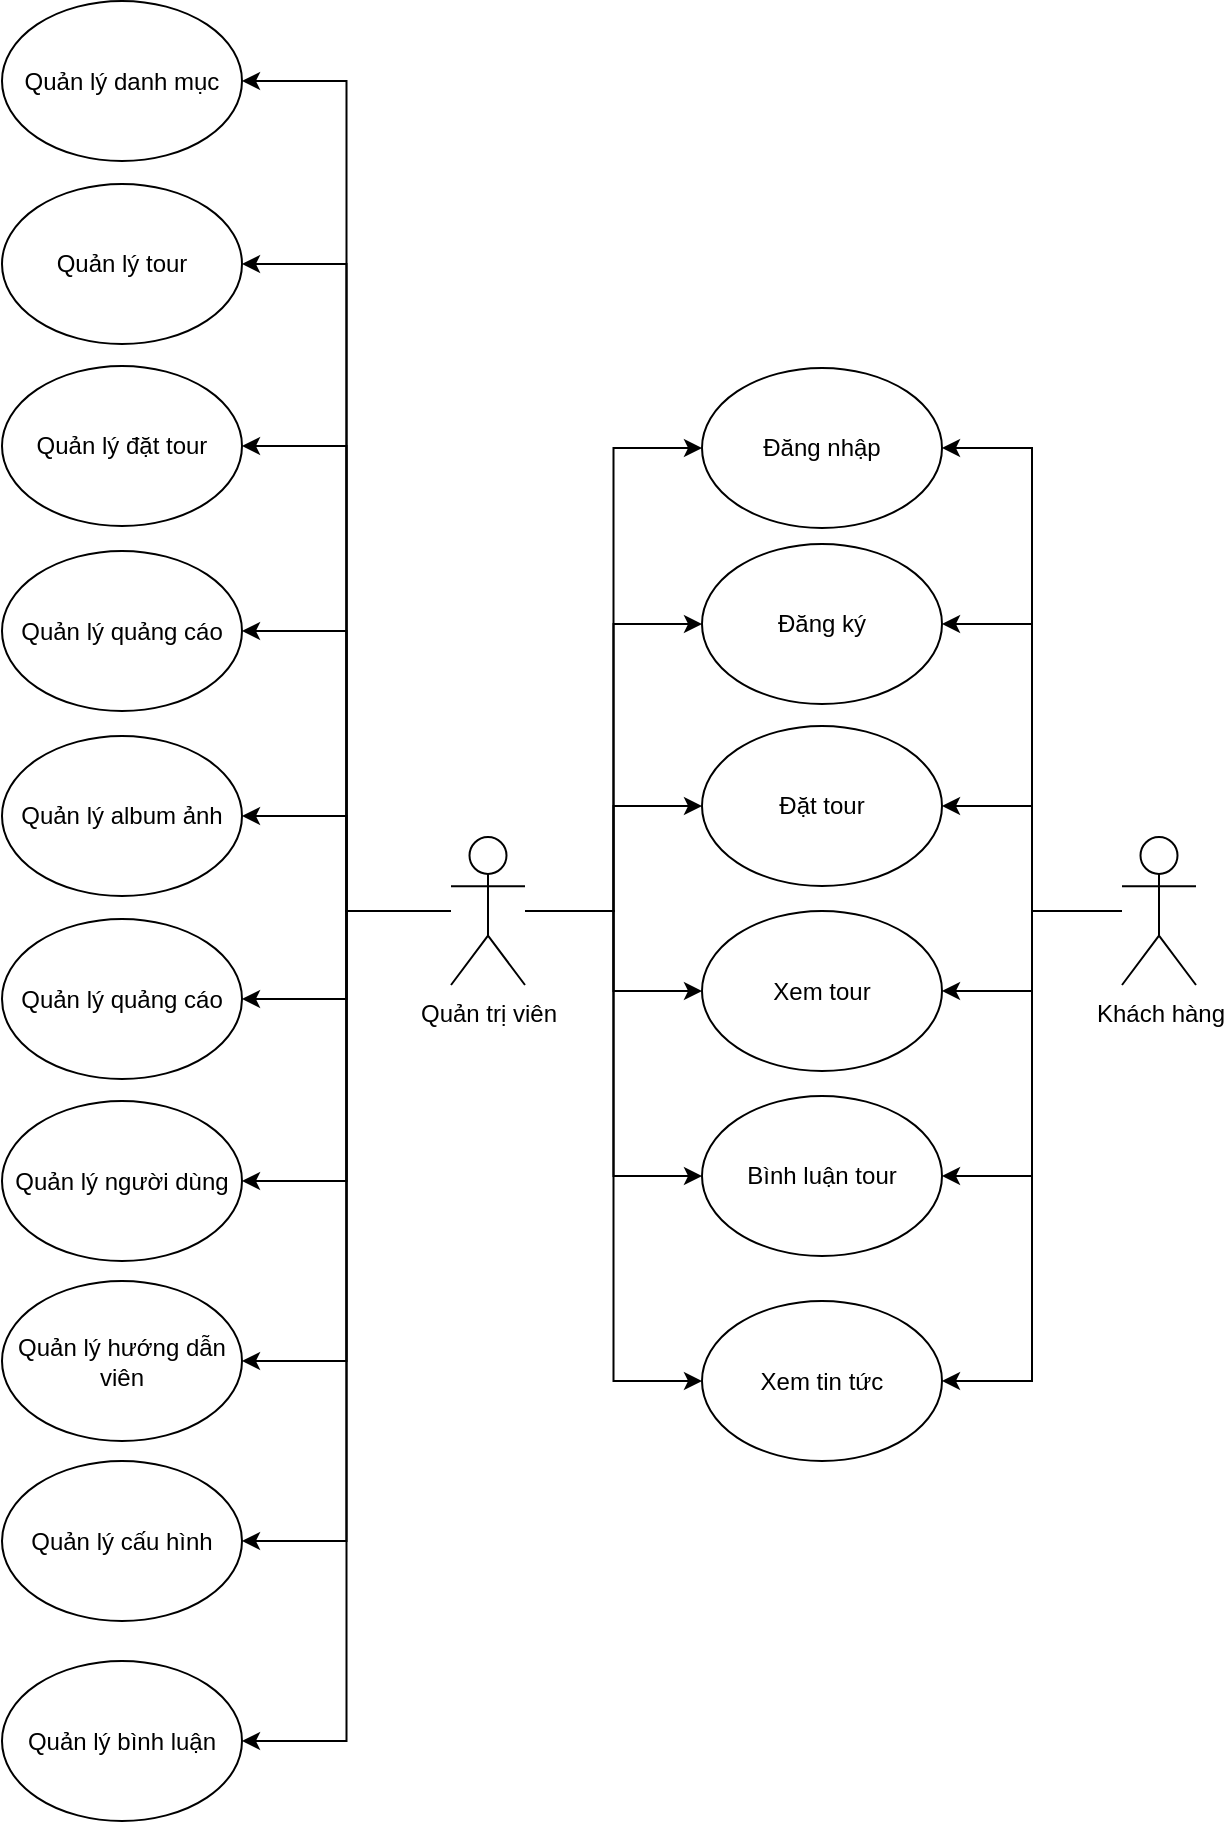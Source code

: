 <mxfile version="12.2.2" type="github" pages="1">
  <diagram id="GRNaxRGAWvOVpGVeaU-O" name="Page-1">
    <mxGraphModel dx="2011" dy="1114" grid="1" gridSize="10" guides="1" tooltips="1" connect="1" arrows="1" fold="1" page="1" pageScale="1" pageWidth="827" pageHeight="1169" math="0" shadow="0">
      <root>
        <mxCell id="0"/>
        <mxCell id="1" parent="0"/>
        <mxCell id="oL0Hp4HcCtOk8BwhhGyv-21" style="edgeStyle=orthogonalEdgeStyle;rounded=0;orthogonalLoop=1;jettySize=auto;html=1;entryX=1;entryY=0.5;entryDx=0;entryDy=0;" parent="1" source="oL0Hp4HcCtOk8BwhhGyv-1" target="oL0Hp4HcCtOk8BwhhGyv-7" edge="1">
          <mxGeometry relative="1" as="geometry"/>
        </mxCell>
        <mxCell id="oL0Hp4HcCtOk8BwhhGyv-22" style="edgeStyle=orthogonalEdgeStyle;rounded=0;orthogonalLoop=1;jettySize=auto;html=1;" parent="1" source="oL0Hp4HcCtOk8BwhhGyv-1" target="oL0Hp4HcCtOk8BwhhGyv-8" edge="1">
          <mxGeometry relative="1" as="geometry"/>
        </mxCell>
        <mxCell id="oL0Hp4HcCtOk8BwhhGyv-23" style="edgeStyle=orthogonalEdgeStyle;rounded=0;orthogonalLoop=1;jettySize=auto;html=1;entryX=1;entryY=0.5;entryDx=0;entryDy=0;" parent="1" source="oL0Hp4HcCtOk8BwhhGyv-1" target="oL0Hp4HcCtOk8BwhhGyv-9" edge="1">
          <mxGeometry relative="1" as="geometry"/>
        </mxCell>
        <mxCell id="oL0Hp4HcCtOk8BwhhGyv-24" style="edgeStyle=orthogonalEdgeStyle;rounded=0;orthogonalLoop=1;jettySize=auto;html=1;entryX=1;entryY=0.5;entryDx=0;entryDy=0;" parent="1" source="oL0Hp4HcCtOk8BwhhGyv-1" target="oL0Hp4HcCtOk8BwhhGyv-10" edge="1">
          <mxGeometry relative="1" as="geometry"/>
        </mxCell>
        <mxCell id="oL0Hp4HcCtOk8BwhhGyv-25" style="edgeStyle=orthogonalEdgeStyle;rounded=0;orthogonalLoop=1;jettySize=auto;html=1;entryX=1;entryY=0.5;entryDx=0;entryDy=0;" parent="1" source="oL0Hp4HcCtOk8BwhhGyv-1" target="oL0Hp4HcCtOk8BwhhGyv-11" edge="1">
          <mxGeometry relative="1" as="geometry"/>
        </mxCell>
        <mxCell id="oL0Hp4HcCtOk8BwhhGyv-26" style="edgeStyle=orthogonalEdgeStyle;rounded=0;orthogonalLoop=1;jettySize=auto;html=1;entryX=1;entryY=0.5;entryDx=0;entryDy=0;" parent="1" source="oL0Hp4HcCtOk8BwhhGyv-1" target="oL0Hp4HcCtOk8BwhhGyv-12" edge="1">
          <mxGeometry relative="1" as="geometry"/>
        </mxCell>
        <mxCell id="oL0Hp4HcCtOk8BwhhGyv-27" style="edgeStyle=orthogonalEdgeStyle;rounded=0;orthogonalLoop=1;jettySize=auto;html=1;entryX=1;entryY=0.5;entryDx=0;entryDy=0;" parent="1" source="oL0Hp4HcCtOk8BwhhGyv-1" target="oL0Hp4HcCtOk8BwhhGyv-17" edge="1">
          <mxGeometry relative="1" as="geometry"/>
        </mxCell>
        <mxCell id="oL0Hp4HcCtOk8BwhhGyv-28" style="edgeStyle=orthogonalEdgeStyle;rounded=0;orthogonalLoop=1;jettySize=auto;html=1;entryX=1;entryY=0.5;entryDx=0;entryDy=0;" parent="1" source="oL0Hp4HcCtOk8BwhhGyv-1" target="oL0Hp4HcCtOk8BwhhGyv-14" edge="1">
          <mxGeometry relative="1" as="geometry"/>
        </mxCell>
        <mxCell id="oL0Hp4HcCtOk8BwhhGyv-29" style="edgeStyle=orthogonalEdgeStyle;rounded=0;orthogonalLoop=1;jettySize=auto;html=1;entryX=1;entryY=0.5;entryDx=0;entryDy=0;" parent="1" source="oL0Hp4HcCtOk8BwhhGyv-1" target="oL0Hp4HcCtOk8BwhhGyv-15" edge="1">
          <mxGeometry relative="1" as="geometry"/>
        </mxCell>
        <mxCell id="oL0Hp4HcCtOk8BwhhGyv-30" style="edgeStyle=orthogonalEdgeStyle;rounded=0;orthogonalLoop=1;jettySize=auto;html=1;entryX=1;entryY=0.5;entryDx=0;entryDy=0;" parent="1" source="oL0Hp4HcCtOk8BwhhGyv-1" target="oL0Hp4HcCtOk8BwhhGyv-16" edge="1">
          <mxGeometry relative="1" as="geometry"/>
        </mxCell>
        <mxCell id="UhCmS4S0Zs1ig5XuGBKl-19" style="edgeStyle=orthogonalEdgeStyle;rounded=0;orthogonalLoop=1;jettySize=auto;html=1;entryX=0;entryY=0.5;entryDx=0;entryDy=0;" edge="1" parent="1" source="oL0Hp4HcCtOk8BwhhGyv-1" target="UhCmS4S0Zs1ig5XuGBKl-1">
          <mxGeometry relative="1" as="geometry"/>
        </mxCell>
        <mxCell id="UhCmS4S0Zs1ig5XuGBKl-20" style="edgeStyle=orthogonalEdgeStyle;rounded=0;orthogonalLoop=1;jettySize=auto;html=1;entryX=0;entryY=0.5;entryDx=0;entryDy=0;" edge="1" parent="1" source="oL0Hp4HcCtOk8BwhhGyv-1" target="UhCmS4S0Zs1ig5XuGBKl-2">
          <mxGeometry relative="1" as="geometry"/>
        </mxCell>
        <mxCell id="UhCmS4S0Zs1ig5XuGBKl-21" style="edgeStyle=orthogonalEdgeStyle;rounded=0;orthogonalLoop=1;jettySize=auto;html=1;entryX=0;entryY=0.5;entryDx=0;entryDy=0;" edge="1" parent="1" source="oL0Hp4HcCtOk8BwhhGyv-1" target="UhCmS4S0Zs1ig5XuGBKl-3">
          <mxGeometry relative="1" as="geometry"/>
        </mxCell>
        <mxCell id="UhCmS4S0Zs1ig5XuGBKl-22" style="edgeStyle=orthogonalEdgeStyle;rounded=0;orthogonalLoop=1;jettySize=auto;html=1;entryX=0;entryY=0.5;entryDx=0;entryDy=0;" edge="1" parent="1" source="oL0Hp4HcCtOk8BwhhGyv-1" target="UhCmS4S0Zs1ig5XuGBKl-4">
          <mxGeometry relative="1" as="geometry"/>
        </mxCell>
        <mxCell id="UhCmS4S0Zs1ig5XuGBKl-24" style="edgeStyle=orthogonalEdgeStyle;rounded=0;orthogonalLoop=1;jettySize=auto;html=1;entryX=0;entryY=0.5;entryDx=0;entryDy=0;" edge="1" parent="1" source="oL0Hp4HcCtOk8BwhhGyv-1" target="UhCmS4S0Zs1ig5XuGBKl-5">
          <mxGeometry relative="1" as="geometry"/>
        </mxCell>
        <mxCell id="UhCmS4S0Zs1ig5XuGBKl-25" style="edgeStyle=orthogonalEdgeStyle;rounded=0;orthogonalLoop=1;jettySize=auto;html=1;entryX=0;entryY=0.5;entryDx=0;entryDy=0;" edge="1" parent="1" source="oL0Hp4HcCtOk8BwhhGyv-1" target="UhCmS4S0Zs1ig5XuGBKl-11">
          <mxGeometry relative="1" as="geometry"/>
        </mxCell>
        <mxCell id="oL0Hp4HcCtOk8BwhhGyv-1" value="Quản trị viên" style="shape=umlActor;verticalLabelPosition=bottom;labelBackgroundColor=#ffffff;verticalAlign=top;html=1;outlineConnect=0;" parent="1" vertex="1">
          <mxGeometry x="394.5" y="546.5" width="37" height="74" as="geometry"/>
        </mxCell>
        <mxCell id="oL0Hp4HcCtOk8BwhhGyv-7" value="Quản lý quảng cáo" style="ellipse;whiteSpace=wrap;html=1;" parent="1" vertex="1">
          <mxGeometry x="170" y="403.5" width="120" height="80" as="geometry"/>
        </mxCell>
        <mxCell id="oL0Hp4HcCtOk8BwhhGyv-8" value="Quản lý album ảnh&lt;span style=&quot;color: rgba(0 , 0 , 0 , 0) ; font-family: &amp;#34;helvetica&amp;#34; , &amp;#34;arial&amp;#34; , sans-serif ; font-size: 0px ; white-space: nowrap&quot;&gt;%3CmxGraphModel%3E%3Croot%3E%3CmxCell%20id%3D%220%22%2F%3E%3CmxCell%20id%3D%221%22%20parent%3D%220%22%2F%3E%3CmxCell%20id%3D%222%22%20value%3D%22Qu%E1%BA%A3n%20l%C3%BD%20qu%E1%BA%A3ng%20c%C3%A1o%22%20style%3D%22ellipse%3BwhiteSpace%3Dwrap%3Bhtml%3D1%3B%22%20vertex%3D%221%22%20parent%3D%221%22%3E%3CmxGeometry%20x%3D%22170%22%20y%3D%22480%22%20width%3D%22120%22%20height%3D%2280%22%20as%3D%22geometry%22%2F%3E%3C%2FmxCell%3E%3C%2Froot%3E%3C%2FmxGraphModel%3E&lt;/span&gt;" style="ellipse;whiteSpace=wrap;html=1;" parent="1" vertex="1">
          <mxGeometry x="170" y="496" width="120" height="80" as="geometry"/>
        </mxCell>
        <mxCell id="oL0Hp4HcCtOk8BwhhGyv-9" value="Quản lý quảng cáo" style="ellipse;whiteSpace=wrap;html=1;" parent="1" vertex="1">
          <mxGeometry x="170" y="587.5" width="120" height="80" as="geometry"/>
        </mxCell>
        <mxCell id="oL0Hp4HcCtOk8BwhhGyv-10" value="Quản lý người dùng" style="ellipse;whiteSpace=wrap;html=1;" parent="1" vertex="1">
          <mxGeometry x="170" y="678.5" width="120" height="80" as="geometry"/>
        </mxCell>
        <mxCell id="oL0Hp4HcCtOk8BwhhGyv-11" value="Quản lý hướng dẫn viên" style="ellipse;whiteSpace=wrap;html=1;" parent="1" vertex="1">
          <mxGeometry x="170" y="768.5" width="120" height="80" as="geometry"/>
        </mxCell>
        <mxCell id="oL0Hp4HcCtOk8BwhhGyv-12" value="Quản lý cấu hình" style="ellipse;whiteSpace=wrap;html=1;" parent="1" vertex="1">
          <mxGeometry x="170" y="858.5" width="120" height="80" as="geometry"/>
        </mxCell>
        <mxCell id="oL0Hp4HcCtOk8BwhhGyv-14" value="Quản lý đặt tour" style="ellipse;whiteSpace=wrap;html=1;" parent="1" vertex="1">
          <mxGeometry x="170" y="311" width="120" height="80" as="geometry"/>
        </mxCell>
        <mxCell id="oL0Hp4HcCtOk8BwhhGyv-15" value="Quản lý tour" style="ellipse;whiteSpace=wrap;html=1;" parent="1" vertex="1">
          <mxGeometry x="170" y="220" width="120" height="80" as="geometry"/>
        </mxCell>
        <mxCell id="oL0Hp4HcCtOk8BwhhGyv-16" value="Quản lý danh mục" style="ellipse;whiteSpace=wrap;html=1;" parent="1" vertex="1">
          <mxGeometry x="170" y="128.5" width="120" height="80" as="geometry"/>
        </mxCell>
        <mxCell id="oL0Hp4HcCtOk8BwhhGyv-17" value="Quản lý bình luận" style="ellipse;whiteSpace=wrap;html=1;" parent="1" vertex="1">
          <mxGeometry x="170" y="958.5" width="120" height="80" as="geometry"/>
        </mxCell>
        <mxCell id="UhCmS4S0Zs1ig5XuGBKl-1" value="Đăng nhập&lt;span style=&quot;color: rgba(0 , 0 , 0 , 0) ; font-family: &amp;#34;helvetica&amp;#34; , &amp;#34;arial&amp;#34; , sans-serif ; font-size: 0px ; white-space: nowrap&quot;&gt;%3CmxGraphModel%3E%3Croot%3E%3CmxCell%20id%3D%220%22%2F%3E%3CmxCell%20id%3D%221%22%20parent%3D%220%22%2F%3E%3CmxCell%20id%3D%222%22%20value%3D%22Qu%E1%BA%A3n%20l%C3%BD%20danh%20m%E1%BB%A5c%22%20style%3D%22ellipse%3BwhiteSpace%3Dwrap%3Bhtml%3D1%3B%22%20vertex%3D%221%22%20parent%3D%221%22%3E%3CmxGeometry%20x%3D%22170%22%20y%3D%22128.5%22%20width%3D%22120%22%20height%3D%2280%22%20as%3D%22geometry%22%2F%3E%3C%2FmxCell%3E%3C%2Froot%3E%3C%2FmxGraphModel%3E&lt;/span&gt;" style="ellipse;whiteSpace=wrap;html=1;" vertex="1" parent="1">
          <mxGeometry x="520" y="312" width="120" height="80" as="geometry"/>
        </mxCell>
        <mxCell id="UhCmS4S0Zs1ig5XuGBKl-2" value="Đăng ký" style="ellipse;whiteSpace=wrap;html=1;" vertex="1" parent="1">
          <mxGeometry x="520" y="400" width="120" height="80" as="geometry"/>
        </mxCell>
        <mxCell id="UhCmS4S0Zs1ig5XuGBKl-3" value="Đặt tour" style="ellipse;whiteSpace=wrap;html=1;" vertex="1" parent="1">
          <mxGeometry x="520" y="491" width="120" height="80" as="geometry"/>
        </mxCell>
        <mxCell id="UhCmS4S0Zs1ig5XuGBKl-4" value="Xem tour" style="ellipse;whiteSpace=wrap;html=1;" vertex="1" parent="1">
          <mxGeometry x="520" y="583.5" width="120" height="80" as="geometry"/>
        </mxCell>
        <mxCell id="UhCmS4S0Zs1ig5XuGBKl-5" value="Bình luận tour" style="ellipse;whiteSpace=wrap;html=1;" vertex="1" parent="1">
          <mxGeometry x="520" y="676" width="120" height="80" as="geometry"/>
        </mxCell>
        <mxCell id="UhCmS4S0Zs1ig5XuGBKl-11" value="Xem tin tức" style="ellipse;whiteSpace=wrap;html=1;" vertex="1" parent="1">
          <mxGeometry x="520" y="778.5" width="120" height="80" as="geometry"/>
        </mxCell>
        <mxCell id="UhCmS4S0Zs1ig5XuGBKl-29" style="edgeStyle=orthogonalEdgeStyle;rounded=0;orthogonalLoop=1;jettySize=auto;html=1;entryX=1;entryY=0.5;entryDx=0;entryDy=0;" edge="1" parent="1" source="UhCmS4S0Zs1ig5XuGBKl-26" target="UhCmS4S0Zs1ig5XuGBKl-1">
          <mxGeometry relative="1" as="geometry"/>
        </mxCell>
        <mxCell id="UhCmS4S0Zs1ig5XuGBKl-30" style="edgeStyle=orthogonalEdgeStyle;rounded=0;orthogonalLoop=1;jettySize=auto;html=1;entryX=1;entryY=0.5;entryDx=0;entryDy=0;" edge="1" parent="1" source="UhCmS4S0Zs1ig5XuGBKl-26" target="UhCmS4S0Zs1ig5XuGBKl-2">
          <mxGeometry relative="1" as="geometry"/>
        </mxCell>
        <mxCell id="UhCmS4S0Zs1ig5XuGBKl-31" style="edgeStyle=orthogonalEdgeStyle;rounded=0;orthogonalLoop=1;jettySize=auto;html=1;" edge="1" parent="1" source="UhCmS4S0Zs1ig5XuGBKl-26" target="UhCmS4S0Zs1ig5XuGBKl-3">
          <mxGeometry relative="1" as="geometry"/>
        </mxCell>
        <mxCell id="UhCmS4S0Zs1ig5XuGBKl-32" style="edgeStyle=orthogonalEdgeStyle;rounded=0;orthogonalLoop=1;jettySize=auto;html=1;entryX=1;entryY=0.5;entryDx=0;entryDy=0;" edge="1" parent="1" source="UhCmS4S0Zs1ig5XuGBKl-26" target="UhCmS4S0Zs1ig5XuGBKl-4">
          <mxGeometry relative="1" as="geometry"/>
        </mxCell>
        <mxCell id="UhCmS4S0Zs1ig5XuGBKl-33" style="edgeStyle=orthogonalEdgeStyle;rounded=0;orthogonalLoop=1;jettySize=auto;html=1;entryX=1;entryY=0.5;entryDx=0;entryDy=0;" edge="1" parent="1" source="UhCmS4S0Zs1ig5XuGBKl-26" target="UhCmS4S0Zs1ig5XuGBKl-5">
          <mxGeometry relative="1" as="geometry"/>
        </mxCell>
        <mxCell id="UhCmS4S0Zs1ig5XuGBKl-34" style="edgeStyle=orthogonalEdgeStyle;rounded=0;orthogonalLoop=1;jettySize=auto;html=1;entryX=1;entryY=0.5;entryDx=0;entryDy=0;" edge="1" parent="1" source="UhCmS4S0Zs1ig5XuGBKl-26" target="UhCmS4S0Zs1ig5XuGBKl-11">
          <mxGeometry relative="1" as="geometry"/>
        </mxCell>
        <mxCell id="UhCmS4S0Zs1ig5XuGBKl-26" value="Khách hàng" style="shape=umlActor;verticalLabelPosition=bottom;labelBackgroundColor=#ffffff;verticalAlign=top;html=1;outlineConnect=0;" vertex="1" parent="1">
          <mxGeometry x="730" y="546.5" width="37" height="74" as="geometry"/>
        </mxCell>
      </root>
    </mxGraphModel>
  </diagram>
</mxfile>
